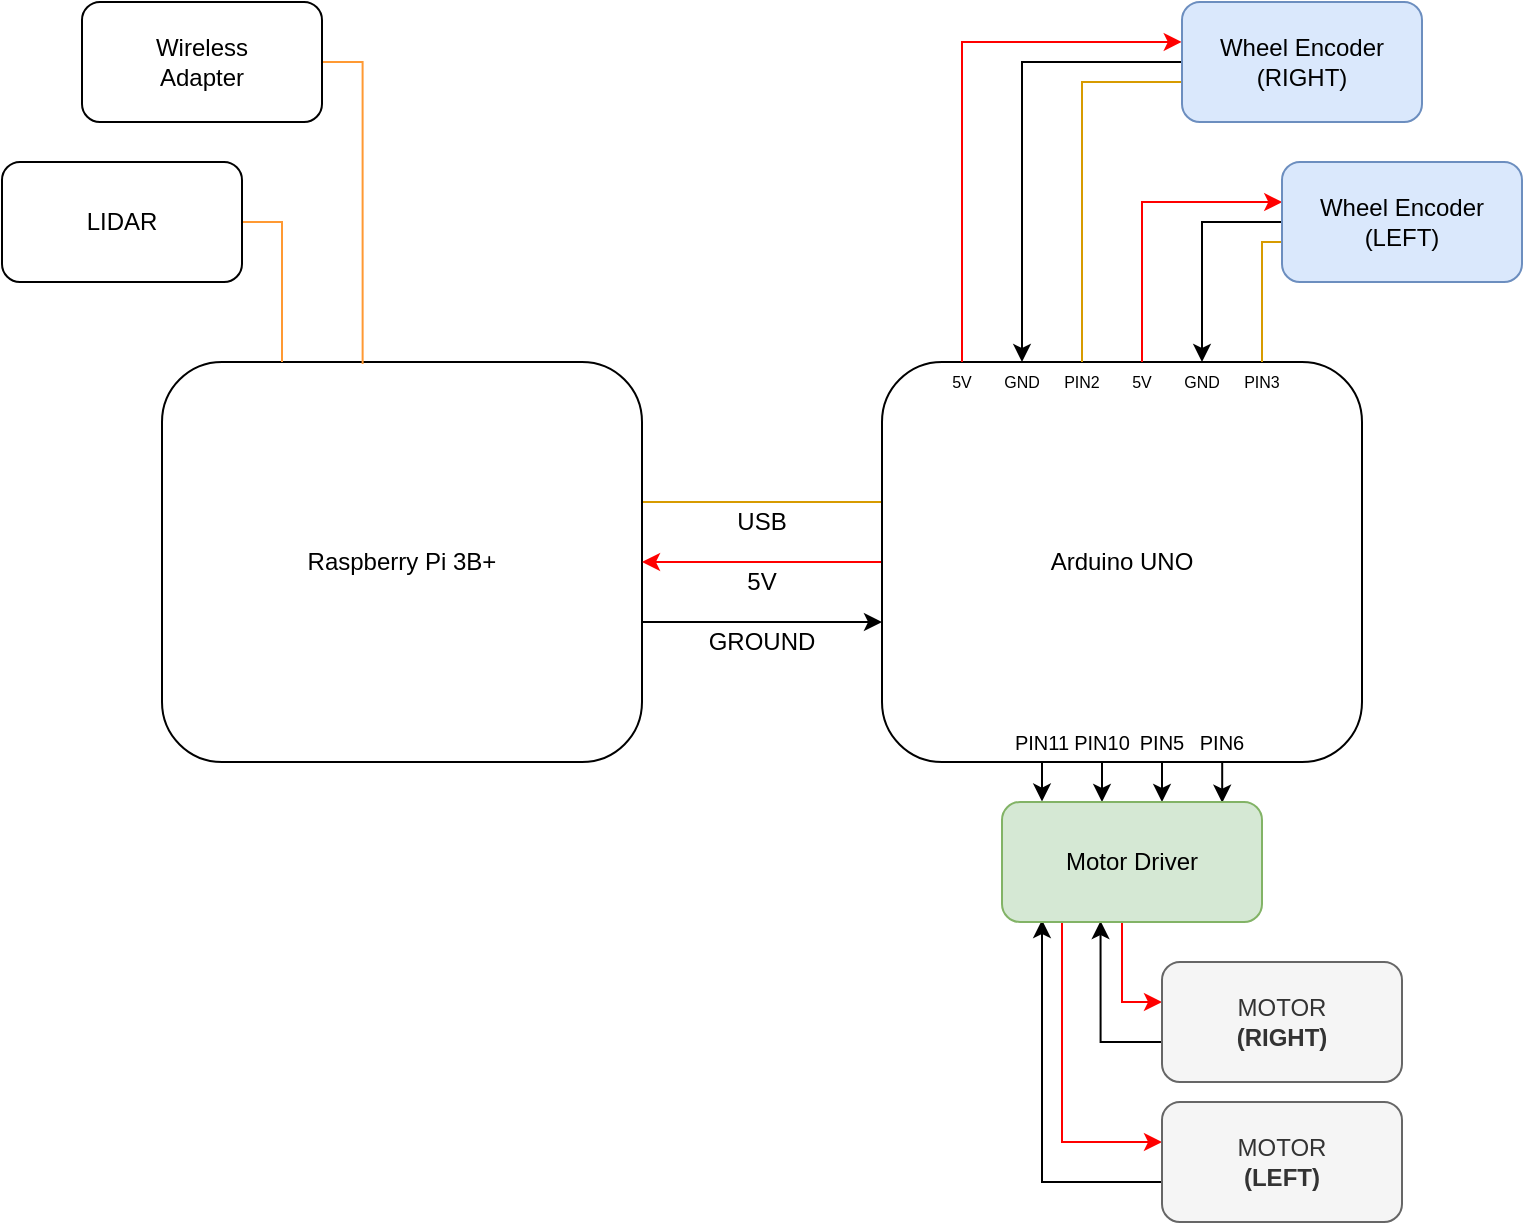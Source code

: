 <mxfile version="12.8.1" type="github">
  <diagram id="VnCIQRjtmT7jwR76PHyO" name="Page-1">
    <mxGraphModel dx="788" dy="490" grid="1" gridSize="10" guides="1" tooltips="1" connect="1" arrows="1" fold="1" page="1" pageScale="1" pageWidth="850" pageHeight="1100" math="0" shadow="0">
      <root>
        <mxCell id="0" />
        <mxCell id="1" parent="0" />
        <mxCell id="2CkAWybl6f_ozzkzrOvi-16" style="edgeStyle=orthogonalEdgeStyle;rounded=0;orthogonalLoop=1;jettySize=auto;html=1;exitX=1;exitY=0.5;exitDx=0;exitDy=0;entryX=0;entryY=0.5;entryDx=0;entryDy=0;endArrow=none;endFill=0;fillColor=#ffe6cc;strokeColor=#d79b00;" parent="1" source="2CkAWybl6f_ozzkzrOvi-1" target="2CkAWybl6f_ozzkzrOvi-2" edge="1">
          <mxGeometry relative="1" as="geometry">
            <Array as="points">
              <mxPoint x="360" y="430" />
              <mxPoint x="480" y="430" />
            </Array>
          </mxGeometry>
        </mxCell>
        <mxCell id="2CkAWybl6f_ozzkzrOvi-19" style="edgeStyle=orthogonalEdgeStyle;rounded=0;orthogonalLoop=1;jettySize=auto;html=1;exitX=1;exitY=0.75;exitDx=0;exitDy=0;entryX=0;entryY=0.65;entryDx=0;entryDy=0;endArrow=classic;endFill=1;strokeColor=#000000;entryPerimeter=0;" parent="1" source="2CkAWybl6f_ozzkzrOvi-1" target="2CkAWybl6f_ozzkzrOvi-2" edge="1">
          <mxGeometry relative="1" as="geometry">
            <Array as="points">
              <mxPoint x="360" y="490" />
            </Array>
          </mxGeometry>
        </mxCell>
        <mxCell id="2CkAWybl6f_ozzkzrOvi-1" value="Raspberry Pi 3B+" style="rounded=1;whiteSpace=wrap;html=1;" parent="1" vertex="1">
          <mxGeometry x="120" y="360" width="240" height="200" as="geometry" />
        </mxCell>
        <mxCell id="2CkAWybl6f_ozzkzrOvi-17" style="edgeStyle=orthogonalEdgeStyle;rounded=0;orthogonalLoop=1;jettySize=auto;html=1;exitX=0;exitY=0.75;exitDx=0;exitDy=0;endArrow=classic;endFill=1;fillColor=#f8cecc;strokeColor=#FF0000;" parent="1" source="2CkAWybl6f_ozzkzrOvi-2" edge="1">
          <mxGeometry relative="1" as="geometry">
            <mxPoint x="360" y="460" as="targetPoint" />
            <Array as="points">
              <mxPoint x="480" y="460" />
              <mxPoint x="360" y="460" />
            </Array>
          </mxGeometry>
        </mxCell>
        <mxCell id="2CkAWybl6f_ozzkzrOvi-23" style="edgeStyle=orthogonalEdgeStyle;rounded=0;orthogonalLoop=1;jettySize=auto;html=1;exitX=0.75;exitY=1;exitDx=0;exitDy=0;endArrow=classic;endFill=1;strokeColor=#000000;" parent="1" source="2CkAWybl6f_ozzkzrOvi-2" target="2CkAWybl6f_ozzkzrOvi-8" edge="1">
          <mxGeometry relative="1" as="geometry">
            <Array as="points">
              <mxPoint x="620" y="560" />
            </Array>
          </mxGeometry>
        </mxCell>
        <mxCell id="2CkAWybl6f_ozzkzrOvi-32" style="edgeStyle=orthogonalEdgeStyle;rounded=0;orthogonalLoop=1;jettySize=auto;html=1;exitX=0.5;exitY=1;exitDx=0;exitDy=0;startArrow=none;startFill=0;endArrow=classic;endFill=1;strokeColor=#000000;" parent="1" source="2CkAWybl6f_ozzkzrOvi-2" target="2CkAWybl6f_ozzkzrOvi-8" edge="1">
          <mxGeometry relative="1" as="geometry">
            <Array as="points">
              <mxPoint x="590" y="560" />
            </Array>
          </mxGeometry>
        </mxCell>
        <mxCell id="2CkAWybl6f_ozzkzrOvi-33" style="edgeStyle=orthogonalEdgeStyle;rounded=0;orthogonalLoop=1;jettySize=auto;html=1;exitX=0.5;exitY=1;exitDx=0;exitDy=0;entryX=0.152;entryY=-0.003;entryDx=0;entryDy=0;entryPerimeter=0;startArrow=none;startFill=0;endArrow=classic;endFill=1;strokeColor=#000000;" parent="1" source="2CkAWybl6f_ozzkzrOvi-2" target="2CkAWybl6f_ozzkzrOvi-8" edge="1">
          <mxGeometry relative="1" as="geometry">
            <Array as="points">
              <mxPoint x="560" y="560" />
              <mxPoint x="560" y="580" />
            </Array>
          </mxGeometry>
        </mxCell>
        <mxCell id="y9Z0lJfgHbXX7u5EFjHM-2" style="edgeStyle=orthogonalEdgeStyle;rounded=0;orthogonalLoop=1;jettySize=auto;html=1;exitX=0.75;exitY=1;exitDx=0;exitDy=0;entryX=0.847;entryY=0.006;entryDx=0;entryDy=0;entryPerimeter=0;" edge="1" parent="1" source="2CkAWybl6f_ozzkzrOvi-2" target="2CkAWybl6f_ozzkzrOvi-8">
          <mxGeometry relative="1" as="geometry">
            <Array as="points">
              <mxPoint x="650" y="560" />
            </Array>
          </mxGeometry>
        </mxCell>
        <mxCell id="2CkAWybl6f_ozzkzrOvi-2" value="Arduino UNO" style="rounded=1;whiteSpace=wrap;html=1;" parent="1" vertex="1">
          <mxGeometry x="480" y="360" width="240" height="200" as="geometry" />
        </mxCell>
        <mxCell id="2CkAWybl6f_ozzkzrOvi-13" style="edgeStyle=orthogonalEdgeStyle;rounded=0;orthogonalLoop=1;jettySize=auto;html=1;exitX=0;exitY=0.5;exitDx=0;exitDy=0;entryX=0.5;entryY=0;entryDx=0;entryDy=0;" parent="1" source="2CkAWybl6f_ozzkzrOvi-3" target="y9Z0lJfgHbXX7u5EFjHM-16" edge="1">
          <mxGeometry relative="1" as="geometry">
            <mxPoint x="650" y="360" as="targetPoint" />
            <Array as="points">
              <mxPoint x="640" y="290" />
            </Array>
          </mxGeometry>
        </mxCell>
        <mxCell id="2CkAWybl6f_ozzkzrOvi-35" style="edgeStyle=orthogonalEdgeStyle;rounded=0;orthogonalLoop=1;jettySize=auto;html=1;exitX=0.001;exitY=0.334;exitDx=0;exitDy=0;startArrow=classic;startFill=1;endArrow=none;endFill=0;strokeColor=#FF0000;exitPerimeter=0;entryX=0.5;entryY=0;entryDx=0;entryDy=0;" parent="1" source="2CkAWybl6f_ozzkzrOvi-3" target="y9Z0lJfgHbXX7u5EFjHM-14" edge="1">
          <mxGeometry relative="1" as="geometry">
            <Array as="points">
              <mxPoint x="610" y="280" />
            </Array>
            <mxPoint x="630" y="360" as="targetPoint" />
          </mxGeometry>
        </mxCell>
        <mxCell id="2CkAWybl6f_ozzkzrOvi-36" style="edgeStyle=orthogonalEdgeStyle;rounded=0;orthogonalLoop=1;jettySize=auto;html=1;exitX=0;exitY=0.75;exitDx=0;exitDy=0;startArrow=none;startFill=0;endArrow=none;endFill=0;strokeColor=#d79b00;fillColor=#ffe6cc;" parent="1" source="2CkAWybl6f_ozzkzrOvi-3" edge="1">
          <mxGeometry relative="1" as="geometry">
            <mxPoint x="670" y="360" as="targetPoint" />
            <Array as="points">
              <mxPoint x="680" y="300" />
              <mxPoint x="670" y="300" />
            </Array>
          </mxGeometry>
        </mxCell>
        <mxCell id="2CkAWybl6f_ozzkzrOvi-3" value="Wheel Encoder&lt;br&gt;(LEFT)" style="rounded=1;whiteSpace=wrap;html=1;fillColor=#dae8fc;strokeColor=#6c8ebf;" parent="1" vertex="1">
          <mxGeometry x="680" y="260" width="120" height="60" as="geometry" />
        </mxCell>
        <mxCell id="2CkAWybl6f_ozzkzrOvi-22" style="edgeStyle=orthogonalEdgeStyle;rounded=0;orthogonalLoop=1;jettySize=auto;html=1;endArrow=classic;endFill=1;strokeColor=#000000;entryX=0.5;entryY=0;entryDx=0;entryDy=0;" parent="1" source="2CkAWybl6f_ozzkzrOvi-4" target="y9Z0lJfgHbXX7u5EFjHM-15" edge="1">
          <mxGeometry relative="1" as="geometry">
            <Array as="points">
              <mxPoint x="550" y="210" />
            </Array>
            <mxPoint x="590" y="360" as="targetPoint" />
          </mxGeometry>
        </mxCell>
        <mxCell id="2CkAWybl6f_ozzkzrOvi-37" style="edgeStyle=orthogonalEdgeStyle;rounded=0;orthogonalLoop=1;jettySize=auto;html=1;exitX=0;exitY=0.75;exitDx=0;exitDy=0;startArrow=none;startFill=0;endArrow=none;endFill=0;strokeColor=#d79b00;fillColor=#ffe6cc;entryX=0.5;entryY=0;entryDx=0;entryDy=0;" parent="1" source="2CkAWybl6f_ozzkzrOvi-4" target="y9Z0lJfgHbXX7u5EFjHM-12" edge="1">
          <mxGeometry relative="1" as="geometry">
            <Array as="points">
              <mxPoint x="640" y="225" />
              <mxPoint x="640" y="220" />
              <mxPoint x="580" y="220" />
            </Array>
            <mxPoint x="610" y="360" as="targetPoint" />
          </mxGeometry>
        </mxCell>
        <mxCell id="2CkAWybl6f_ozzkzrOvi-38" style="edgeStyle=orthogonalEdgeStyle;rounded=0;orthogonalLoop=1;jettySize=auto;html=1;exitX=-0.001;exitY=0.333;exitDx=0;exitDy=0;startArrow=classic;startFill=1;endArrow=none;endFill=0;strokeColor=#FF0000;exitPerimeter=0;" parent="1" source="2CkAWybl6f_ozzkzrOvi-4" target="2CkAWybl6f_ozzkzrOvi-2" edge="1">
          <mxGeometry relative="1" as="geometry">
            <Array as="points">
              <mxPoint x="520" y="200" />
            </Array>
          </mxGeometry>
        </mxCell>
        <mxCell id="2CkAWybl6f_ozzkzrOvi-4" value="Wheel Encoder&lt;br&gt;(RIGHT)" style="rounded=1;whiteSpace=wrap;html=1;fillColor=#dae8fc;strokeColor=#6c8ebf;" parent="1" vertex="1">
          <mxGeometry x="630" y="180" width="120" height="60" as="geometry" />
        </mxCell>
        <mxCell id="2CkAWybl6f_ozzkzrOvi-11" style="edgeStyle=orthogonalEdgeStyle;rounded=0;orthogonalLoop=1;jettySize=auto;html=1;exitX=1;exitY=0.5;exitDx=0;exitDy=0;entryX=0.25;entryY=0;entryDx=0;entryDy=0;strokeColor=#FF9933;endArrow=none;endFill=0;" parent="1" source="2CkAWybl6f_ozzkzrOvi-5" target="2CkAWybl6f_ozzkzrOvi-1" edge="1">
          <mxGeometry relative="1" as="geometry" />
        </mxCell>
        <mxCell id="2CkAWybl6f_ozzkzrOvi-5" value="LIDAR" style="rounded=1;whiteSpace=wrap;html=1;" parent="1" vertex="1">
          <mxGeometry x="40" y="260" width="120" height="60" as="geometry" />
        </mxCell>
        <mxCell id="2CkAWybl6f_ozzkzrOvi-26" style="edgeStyle=orthogonalEdgeStyle;rounded=0;orthogonalLoop=1;jettySize=auto;html=1;exitX=0.5;exitY=1;exitDx=0;exitDy=0;endArrow=classic;endFill=1;strokeColor=#FF0000;" parent="1" source="2CkAWybl6f_ozzkzrOvi-8" target="2CkAWybl6f_ozzkzrOvi-25" edge="1">
          <mxGeometry relative="1" as="geometry">
            <Array as="points">
              <mxPoint x="600" y="680" />
            </Array>
          </mxGeometry>
        </mxCell>
        <mxCell id="2CkAWybl6f_ozzkzrOvi-27" style="edgeStyle=orthogonalEdgeStyle;rounded=0;orthogonalLoop=1;jettySize=auto;html=1;exitX=0.25;exitY=1;exitDx=0;exitDy=0;endArrow=classic;endFill=1;strokeColor=#FF0000;" parent="1" source="2CkAWybl6f_ozzkzrOvi-8" target="2CkAWybl6f_ozzkzrOvi-24" edge="1">
          <mxGeometry relative="1" as="geometry">
            <Array as="points">
              <mxPoint x="570" y="750" />
            </Array>
          </mxGeometry>
        </mxCell>
        <mxCell id="2CkAWybl6f_ozzkzrOvi-29" style="edgeStyle=orthogonalEdgeStyle;rounded=0;orthogonalLoop=1;jettySize=auto;html=1;entryX=0;entryY=0.568;entryDx=0;entryDy=0;endArrow=none;endFill=0;strokeColor=#000000;startArrow=classic;startFill=1;entryPerimeter=0;" parent="1" target="2CkAWybl6f_ozzkzrOvi-24" edge="1">
          <mxGeometry relative="1" as="geometry">
            <mxPoint x="560" y="639" as="sourcePoint" />
            <Array as="points">
              <mxPoint x="560" y="770" />
              <mxPoint x="620" y="770" />
            </Array>
          </mxGeometry>
        </mxCell>
        <mxCell id="2CkAWybl6f_ozzkzrOvi-31" style="edgeStyle=orthogonalEdgeStyle;rounded=0;orthogonalLoop=1;jettySize=auto;html=1;exitX=0.379;exitY=0.992;exitDx=0;exitDy=0;entryX=0.003;entryY=0.722;entryDx=0;entryDy=0;entryPerimeter=0;startArrow=classic;startFill=1;endArrow=none;endFill=0;strokeColor=#000000;exitPerimeter=0;" parent="1" source="2CkAWybl6f_ozzkzrOvi-8" target="2CkAWybl6f_ozzkzrOvi-25" edge="1">
          <mxGeometry relative="1" as="geometry">
            <Array as="points">
              <mxPoint x="589" y="700" />
              <mxPoint x="620" y="700" />
            </Array>
          </mxGeometry>
        </mxCell>
        <mxCell id="2CkAWybl6f_ozzkzrOvi-8" value="Motor Driver" style="rounded=1;whiteSpace=wrap;html=1;fillColor=#d5e8d4;strokeColor=#82b366;" parent="1" vertex="1">
          <mxGeometry x="540" y="580" width="130" height="60" as="geometry" />
        </mxCell>
        <mxCell id="2CkAWybl6f_ozzkzrOvi-12" style="edgeStyle=orthogonalEdgeStyle;rounded=0;orthogonalLoop=1;jettySize=auto;html=1;exitX=1;exitY=0.5;exitDx=0;exitDy=0;entryX=0.418;entryY=0.005;entryDx=0;entryDy=0;entryPerimeter=0;strokeColor=#FF9933;endArrow=none;endFill=0;" parent="1" source="2CkAWybl6f_ozzkzrOvi-10" target="2CkAWybl6f_ozzkzrOvi-1" edge="1">
          <mxGeometry relative="1" as="geometry" />
        </mxCell>
        <mxCell id="2CkAWybl6f_ozzkzrOvi-10" value="Wireless&lt;br&gt;Adapter" style="rounded=1;whiteSpace=wrap;html=1;" parent="1" vertex="1">
          <mxGeometry x="80" y="180" width="120" height="60" as="geometry" />
        </mxCell>
        <mxCell id="2CkAWybl6f_ozzkzrOvi-18" value="5V" style="text;html=1;strokeColor=none;fillColor=none;align=center;verticalAlign=middle;whiteSpace=wrap;rounded=0;" parent="1" vertex="1">
          <mxGeometry x="400" y="460" width="40" height="20" as="geometry" />
        </mxCell>
        <mxCell id="2CkAWybl6f_ozzkzrOvi-20" value="GROUND" style="text;html=1;strokeColor=none;fillColor=none;align=center;verticalAlign=middle;whiteSpace=wrap;rounded=0;" parent="1" vertex="1">
          <mxGeometry x="400" y="490" width="40" height="20" as="geometry" />
        </mxCell>
        <mxCell id="2CkAWybl6f_ozzkzrOvi-21" value="USB" style="text;html=1;strokeColor=none;fillColor=none;align=center;verticalAlign=middle;whiteSpace=wrap;rounded=0;" parent="1" vertex="1">
          <mxGeometry x="400" y="430" width="40" height="20" as="geometry" />
        </mxCell>
        <mxCell id="2CkAWybl6f_ozzkzrOvi-24" value="MOTOR&lt;br&gt;&lt;b&gt;(LEFT)&lt;/b&gt;" style="rounded=1;whiteSpace=wrap;html=1;fillColor=#f5f5f5;strokeColor=#666666;fontColor=#333333;" parent="1" vertex="1">
          <mxGeometry x="620" y="730" width="120" height="60" as="geometry" />
        </mxCell>
        <mxCell id="2CkAWybl6f_ozzkzrOvi-25" value="MOTOR&lt;br&gt;&lt;b&gt;(RIGHT)&lt;/b&gt;" style="rounded=1;whiteSpace=wrap;html=1;fillColor=#f5f5f5;strokeColor=#666666;fontColor=#333333;" parent="1" vertex="1">
          <mxGeometry x="620" y="660" width="120" height="60" as="geometry" />
        </mxCell>
        <mxCell id="y9Z0lJfgHbXX7u5EFjHM-3" value="PIN5" style="text;html=1;strokeColor=none;fillColor=none;align=center;verticalAlign=middle;whiteSpace=wrap;rounded=0;fontSize=10;" vertex="1" parent="1">
          <mxGeometry x="610" y="540" width="20" height="20" as="geometry" />
        </mxCell>
        <mxCell id="y9Z0lJfgHbXX7u5EFjHM-4" value="PIN6" style="text;html=1;strokeColor=none;fillColor=none;align=center;verticalAlign=middle;whiteSpace=wrap;rounded=0;fontSize=10;" vertex="1" parent="1">
          <mxGeometry x="640" y="540" width="20" height="20" as="geometry" />
        </mxCell>
        <mxCell id="y9Z0lJfgHbXX7u5EFjHM-5" value="PIN11" style="text;html=1;strokeColor=none;fillColor=none;align=center;verticalAlign=middle;whiteSpace=wrap;rounded=0;fontSize=10;" vertex="1" parent="1">
          <mxGeometry x="550" y="540" width="20" height="20" as="geometry" />
        </mxCell>
        <mxCell id="y9Z0lJfgHbXX7u5EFjHM-6" value="PIN10" style="text;html=1;strokeColor=none;fillColor=none;align=center;verticalAlign=middle;whiteSpace=wrap;rounded=0;fontSize=10;" vertex="1" parent="1">
          <mxGeometry x="580" y="540" width="20" height="20" as="geometry" />
        </mxCell>
        <mxCell id="y9Z0lJfgHbXX7u5EFjHM-10" value="PIN3" style="text;html=1;strokeColor=none;fillColor=none;align=center;verticalAlign=middle;whiteSpace=wrap;rounded=0;fontSize=8;" vertex="1" parent="1">
          <mxGeometry x="660" y="360" width="20" height="20" as="geometry" />
        </mxCell>
        <mxCell id="y9Z0lJfgHbXX7u5EFjHM-12" value="PIN2" style="text;html=1;strokeColor=none;fillColor=none;align=center;verticalAlign=middle;whiteSpace=wrap;rounded=0;fontSize=8;" vertex="1" parent="1">
          <mxGeometry x="570" y="360" width="20" height="20" as="geometry" />
        </mxCell>
        <mxCell id="y9Z0lJfgHbXX7u5EFjHM-13" value="5V" style="text;html=1;strokeColor=none;fillColor=none;align=center;verticalAlign=middle;whiteSpace=wrap;rounded=0;fontSize=8;" vertex="1" parent="1">
          <mxGeometry x="510" y="360" width="20" height="20" as="geometry" />
        </mxCell>
        <mxCell id="y9Z0lJfgHbXX7u5EFjHM-14" value="5V" style="text;html=1;strokeColor=none;fillColor=none;align=center;verticalAlign=middle;whiteSpace=wrap;rounded=0;fontSize=8;" vertex="1" parent="1">
          <mxGeometry x="600" y="360" width="20" height="20" as="geometry" />
        </mxCell>
        <mxCell id="y9Z0lJfgHbXX7u5EFjHM-15" value="GND" style="text;html=1;strokeColor=none;fillColor=none;align=center;verticalAlign=middle;whiteSpace=wrap;rounded=0;fontSize=8;" vertex="1" parent="1">
          <mxGeometry x="540" y="360" width="20" height="20" as="geometry" />
        </mxCell>
        <mxCell id="y9Z0lJfgHbXX7u5EFjHM-16" value="GND" style="text;html=1;strokeColor=none;fillColor=none;align=center;verticalAlign=middle;whiteSpace=wrap;rounded=0;fontSize=8;" vertex="1" parent="1">
          <mxGeometry x="630" y="360" width="20" height="20" as="geometry" />
        </mxCell>
      </root>
    </mxGraphModel>
  </diagram>
</mxfile>
